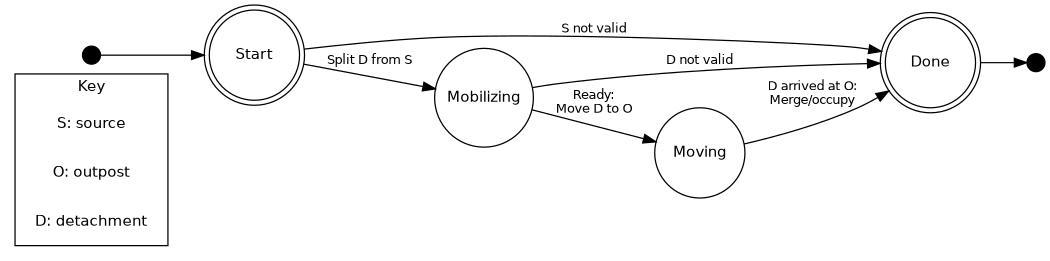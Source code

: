 digraph finite_state_machine {
    graph [fontname = "helvetica" fontsize = 12];
    node [fontname = "helvetica" fontsize = 12];
    size=7
    edge [fontname = "helvetica" fontsize = 10];
    // size="8,5"
    rankdir=LR;
    subgraph cluster_key {
        label="Key";
        node[shape=plaintext height=0.1];
        S[label="S: source"];
        O[label="O: outpost"];
        D[label="D: detachment"];
        // { rank=source; S O D }
    }

    node [shape = doublecircle width = 1]; Start, Done;
    node [shape = point width = 0.2]; start, end;

    node [shape = circle width = 1];
    start -> Start;
    Start -> Done [ label = "S not valid"];
    Start -> Mobilizing [ label = "Split D from S" ];
    Mobilizing -> Done [ label = "D not valid"];
    Mobilizing -> Moving [ label = "Ready:\nMove D to O" ];
    Moving -> Done [ label = "D arrived at O:\nMerge/occupy" ];
    Done -> end;
}
